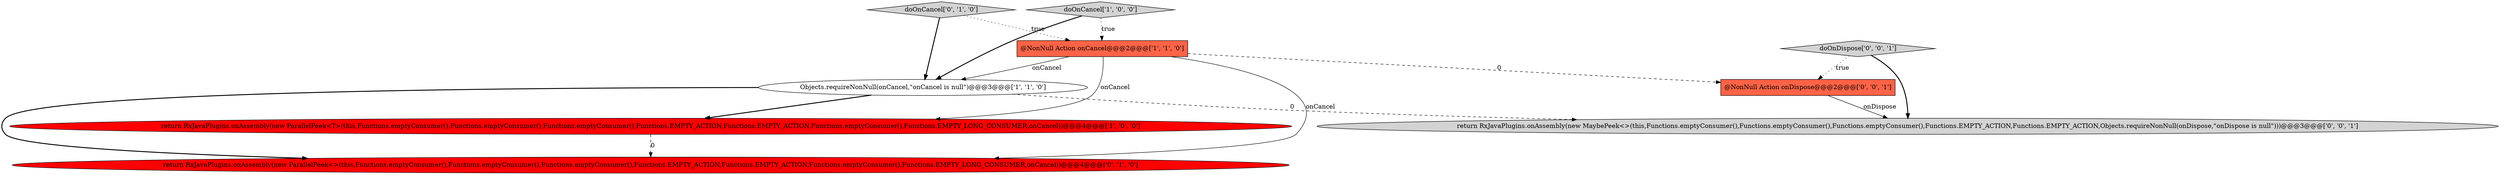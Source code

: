 digraph {
5 [style = filled, label = "doOnCancel['0', '1', '0']", fillcolor = lightgray, shape = diamond image = "AAA0AAABBB2BBB"];
3 [style = filled, label = "Objects.requireNonNull(onCancel,\"onCancel is null\")@@@3@@@['1', '1', '0']", fillcolor = white, shape = ellipse image = "AAA0AAABBB1BBB"];
1 [style = filled, label = "return RxJavaPlugins.onAssembly(new ParallelPeek<T>(this,Functions.emptyConsumer(),Functions.emptyConsumer(),Functions.emptyConsumer(),Functions.EMPTY_ACTION,Functions.EMPTY_ACTION,Functions.emptyConsumer(),Functions.EMPTY_LONG_CONSUMER,onCancel))@@@4@@@['1', '0', '0']", fillcolor = red, shape = ellipse image = "AAA1AAABBB1BBB"];
6 [style = filled, label = "@NonNull Action onDispose@@@2@@@['0', '0', '1']", fillcolor = tomato, shape = box image = "AAA0AAABBB3BBB"];
7 [style = filled, label = "return RxJavaPlugins.onAssembly(new MaybePeek<>(this,Functions.emptyConsumer(),Functions.emptyConsumer(),Functions.emptyConsumer(),Functions.EMPTY_ACTION,Functions.EMPTY_ACTION,Objects.requireNonNull(onDispose,\"onDispose is null\")))@@@3@@@['0', '0', '1']", fillcolor = lightgray, shape = ellipse image = "AAA0AAABBB3BBB"];
0 [style = filled, label = "@NonNull Action onCancel@@@2@@@['1', '1', '0']", fillcolor = tomato, shape = box image = "AAA0AAABBB1BBB"];
8 [style = filled, label = "doOnDispose['0', '0', '1']", fillcolor = lightgray, shape = diamond image = "AAA0AAABBB3BBB"];
4 [style = filled, label = "return RxJavaPlugins.onAssembly(new ParallelPeek<>(this,Functions.emptyConsumer(),Functions.emptyConsumer(),Functions.emptyConsumer(),Functions.EMPTY_ACTION,Functions.EMPTY_ACTION,Functions.emptyConsumer(),Functions.EMPTY_LONG_CONSUMER,onCancel))@@@4@@@['0', '1', '0']", fillcolor = red, shape = ellipse image = "AAA1AAABBB2BBB"];
2 [style = filled, label = "doOnCancel['1', '0', '0']", fillcolor = lightgray, shape = diamond image = "AAA0AAABBB1BBB"];
8->7 [style = bold, label=""];
5->3 [style = bold, label=""];
1->4 [style = dashed, label="0"];
2->0 [style = dotted, label="true"];
5->0 [style = dotted, label="true"];
6->7 [style = solid, label="onDispose"];
0->3 [style = solid, label="onCancel"];
8->6 [style = dotted, label="true"];
3->1 [style = bold, label=""];
0->1 [style = solid, label="onCancel"];
3->7 [style = dashed, label="0"];
3->4 [style = bold, label=""];
0->4 [style = solid, label="onCancel"];
2->3 [style = bold, label=""];
0->6 [style = dashed, label="0"];
}
